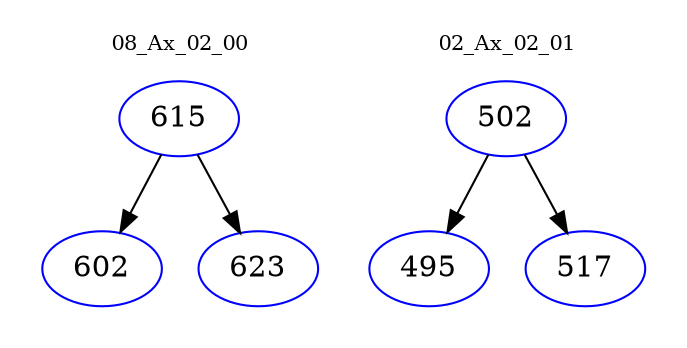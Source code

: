 digraph{
subgraph cluster_0 {
color = white
label = "08_Ax_02_00";
fontsize=10;
T0_615 [label="615", color="blue"]
T0_615 -> T0_602 [color="black"]
T0_602 [label="602", color="blue"]
T0_615 -> T0_623 [color="black"]
T0_623 [label="623", color="blue"]
}
subgraph cluster_1 {
color = white
label = "02_Ax_02_01";
fontsize=10;
T1_502 [label="502", color="blue"]
T1_502 -> T1_495 [color="black"]
T1_495 [label="495", color="blue"]
T1_502 -> T1_517 [color="black"]
T1_517 [label="517", color="blue"]
}
}
